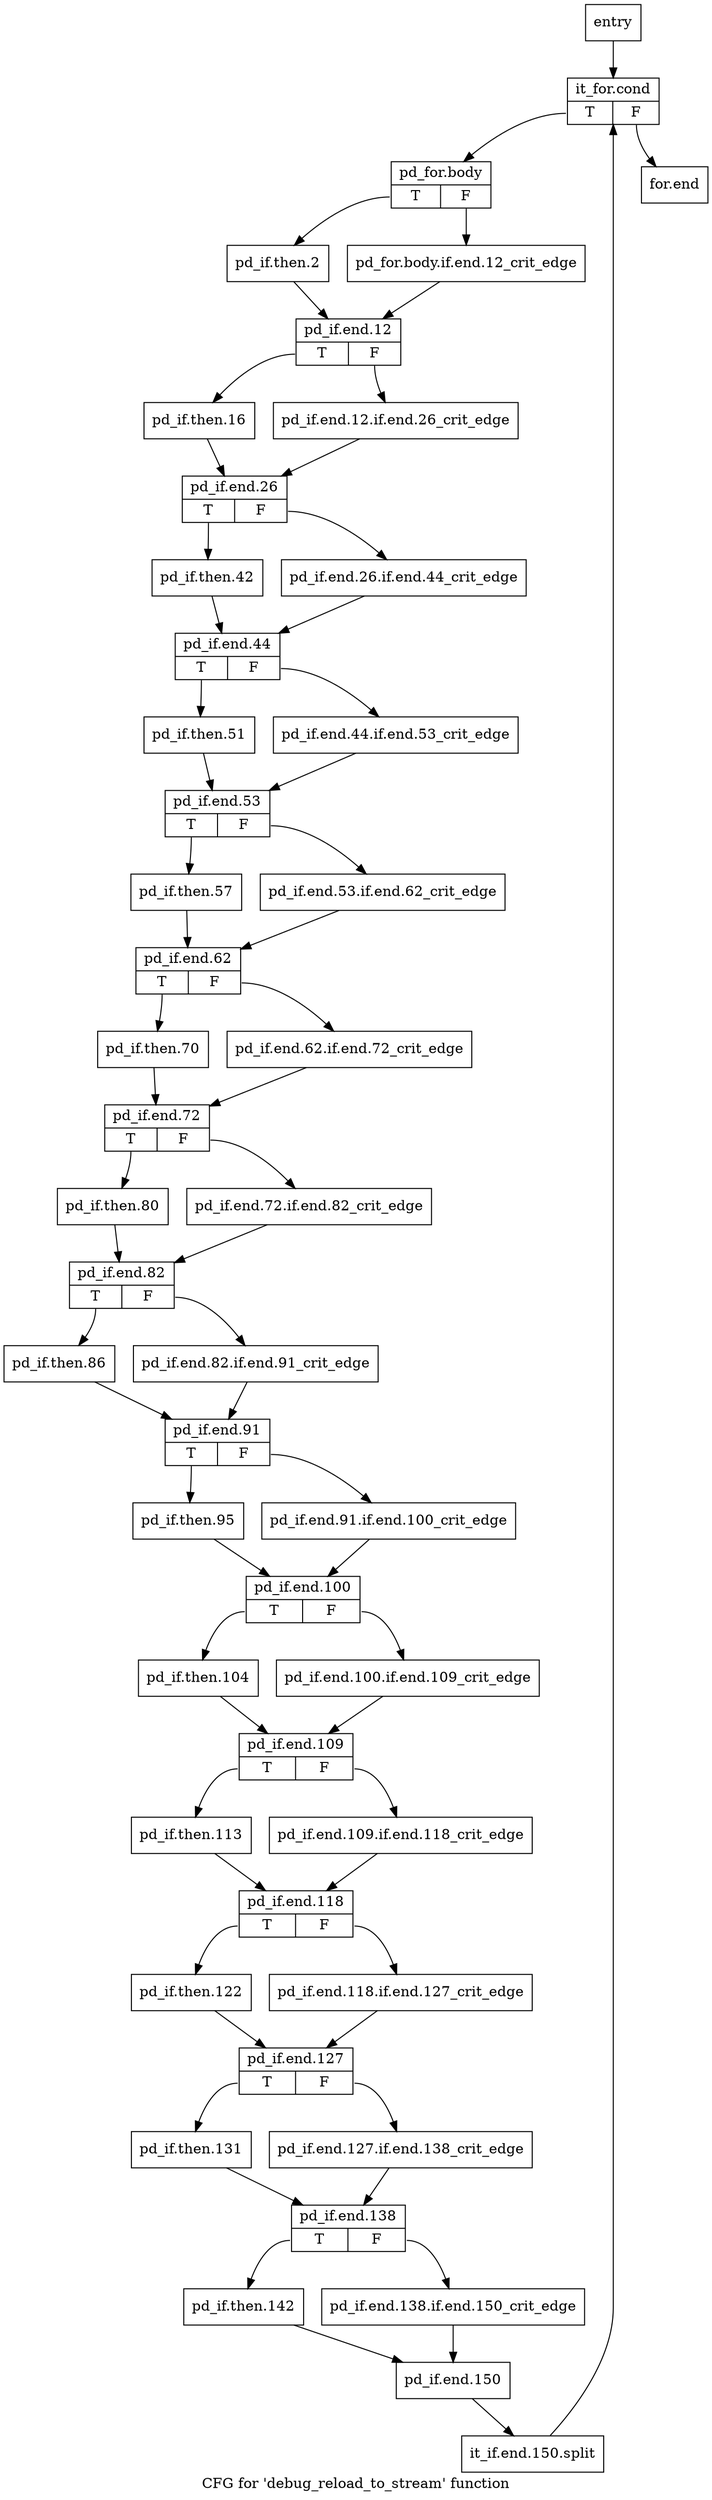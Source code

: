 digraph "CFG for 'debug_reload_to_stream' function" {
	label="CFG for 'debug_reload_to_stream' function";

	Node0x894bad0 [shape=record,label="{entry}"];
	Node0x894bad0 -> Node0x894bb20;
	Node0x894bb20 [shape=record,label="{it_for.cond|{<s0>T|<s1>F}}"];
	Node0x894bb20:s0 -> Node0x8951d80;
	Node0x894bb20:s1 -> Node0x8953e00;
	Node0x8951d80 [shape=record,label="{pd_for.body|{<s0>T|<s1>F}}"];
	Node0x8951d80:s0 -> Node0x8951e20;
	Node0x8951d80:s1 -> Node0x8951dd0;
	Node0x8951dd0 [shape=record,label="{pd_for.body.if.end.12_crit_edge}"];
	Node0x8951dd0 -> Node0x8951e70;
	Node0x8951e20 [shape=record,label="{pd_if.then.2}"];
	Node0x8951e20 -> Node0x8951e70;
	Node0x8951e70 [shape=record,label="{pd_if.end.12|{<s0>T|<s1>F}}"];
	Node0x8951e70:s0 -> Node0x8953220;
	Node0x8951e70:s1 -> Node0x89531d0;
	Node0x89531d0 [shape=record,label="{pd_if.end.12.if.end.26_crit_edge}"];
	Node0x89531d0 -> Node0x8953270;
	Node0x8953220 [shape=record,label="{pd_if.then.16}"];
	Node0x8953220 -> Node0x8953270;
	Node0x8953270 [shape=record,label="{pd_if.end.26|{<s0>T|<s1>F}}"];
	Node0x8953270:s0 -> Node0x8953310;
	Node0x8953270:s1 -> Node0x89532c0;
	Node0x89532c0 [shape=record,label="{pd_if.end.26.if.end.44_crit_edge}"];
	Node0x89532c0 -> Node0x8953360;
	Node0x8953310 [shape=record,label="{pd_if.then.42}"];
	Node0x8953310 -> Node0x8953360;
	Node0x8953360 [shape=record,label="{pd_if.end.44|{<s0>T|<s1>F}}"];
	Node0x8953360:s0 -> Node0x8953400;
	Node0x8953360:s1 -> Node0x89533b0;
	Node0x89533b0 [shape=record,label="{pd_if.end.44.if.end.53_crit_edge}"];
	Node0x89533b0 -> Node0x8953450;
	Node0x8953400 [shape=record,label="{pd_if.then.51}"];
	Node0x8953400 -> Node0x8953450;
	Node0x8953450 [shape=record,label="{pd_if.end.53|{<s0>T|<s1>F}}"];
	Node0x8953450:s0 -> Node0x89534f0;
	Node0x8953450:s1 -> Node0x89534a0;
	Node0x89534a0 [shape=record,label="{pd_if.end.53.if.end.62_crit_edge}"];
	Node0x89534a0 -> Node0x8953540;
	Node0x89534f0 [shape=record,label="{pd_if.then.57}"];
	Node0x89534f0 -> Node0x8953540;
	Node0x8953540 [shape=record,label="{pd_if.end.62|{<s0>T|<s1>F}}"];
	Node0x8953540:s0 -> Node0x89535e0;
	Node0x8953540:s1 -> Node0x8953590;
	Node0x8953590 [shape=record,label="{pd_if.end.62.if.end.72_crit_edge}"];
	Node0x8953590 -> Node0x8953630;
	Node0x89535e0 [shape=record,label="{pd_if.then.70}"];
	Node0x89535e0 -> Node0x8953630;
	Node0x8953630 [shape=record,label="{pd_if.end.72|{<s0>T|<s1>F}}"];
	Node0x8953630:s0 -> Node0x89536d0;
	Node0x8953630:s1 -> Node0x8953680;
	Node0x8953680 [shape=record,label="{pd_if.end.72.if.end.82_crit_edge}"];
	Node0x8953680 -> Node0x8953720;
	Node0x89536d0 [shape=record,label="{pd_if.then.80}"];
	Node0x89536d0 -> Node0x8953720;
	Node0x8953720 [shape=record,label="{pd_if.end.82|{<s0>T|<s1>F}}"];
	Node0x8953720:s0 -> Node0x89537c0;
	Node0x8953720:s1 -> Node0x8953770;
	Node0x8953770 [shape=record,label="{pd_if.end.82.if.end.91_crit_edge}"];
	Node0x8953770 -> Node0x8953810;
	Node0x89537c0 [shape=record,label="{pd_if.then.86}"];
	Node0x89537c0 -> Node0x8953810;
	Node0x8953810 [shape=record,label="{pd_if.end.91|{<s0>T|<s1>F}}"];
	Node0x8953810:s0 -> Node0x89538b0;
	Node0x8953810:s1 -> Node0x8953860;
	Node0x8953860 [shape=record,label="{pd_if.end.91.if.end.100_crit_edge}"];
	Node0x8953860 -> Node0x8953900;
	Node0x89538b0 [shape=record,label="{pd_if.then.95}"];
	Node0x89538b0 -> Node0x8953900;
	Node0x8953900 [shape=record,label="{pd_if.end.100|{<s0>T|<s1>F}}"];
	Node0x8953900:s0 -> Node0x89539a0;
	Node0x8953900:s1 -> Node0x8953950;
	Node0x8953950 [shape=record,label="{pd_if.end.100.if.end.109_crit_edge}"];
	Node0x8953950 -> Node0x89539f0;
	Node0x89539a0 [shape=record,label="{pd_if.then.104}"];
	Node0x89539a0 -> Node0x89539f0;
	Node0x89539f0 [shape=record,label="{pd_if.end.109|{<s0>T|<s1>F}}"];
	Node0x89539f0:s0 -> Node0x8953a90;
	Node0x89539f0:s1 -> Node0x8953a40;
	Node0x8953a40 [shape=record,label="{pd_if.end.109.if.end.118_crit_edge}"];
	Node0x8953a40 -> Node0x8953ae0;
	Node0x8953a90 [shape=record,label="{pd_if.then.113}"];
	Node0x8953a90 -> Node0x8953ae0;
	Node0x8953ae0 [shape=record,label="{pd_if.end.118|{<s0>T|<s1>F}}"];
	Node0x8953ae0:s0 -> Node0x8953b80;
	Node0x8953ae0:s1 -> Node0x8953b30;
	Node0x8953b30 [shape=record,label="{pd_if.end.118.if.end.127_crit_edge}"];
	Node0x8953b30 -> Node0x8953bd0;
	Node0x8953b80 [shape=record,label="{pd_if.then.122}"];
	Node0x8953b80 -> Node0x8953bd0;
	Node0x8953bd0 [shape=record,label="{pd_if.end.127|{<s0>T|<s1>F}}"];
	Node0x8953bd0:s0 -> Node0x8953c70;
	Node0x8953bd0:s1 -> Node0x8953c20;
	Node0x8953c20 [shape=record,label="{pd_if.end.127.if.end.138_crit_edge}"];
	Node0x8953c20 -> Node0x8953cc0;
	Node0x8953c70 [shape=record,label="{pd_if.then.131}"];
	Node0x8953c70 -> Node0x8953cc0;
	Node0x8953cc0 [shape=record,label="{pd_if.end.138|{<s0>T|<s1>F}}"];
	Node0x8953cc0:s0 -> Node0x8953d60;
	Node0x8953cc0:s1 -> Node0x8953d10;
	Node0x8953d10 [shape=record,label="{pd_if.end.138.if.end.150_crit_edge}"];
	Node0x8953d10 -> Node0x8953db0;
	Node0x8953d60 [shape=record,label="{pd_if.then.142}"];
	Node0x8953d60 -> Node0x8953db0;
	Node0x8953db0 [shape=record,label="{pd_if.end.150}"];
	Node0x8953db0 -> Node0xdf6db80;
	Node0xdf6db80 [shape=record,label="{it_if.end.150.split}"];
	Node0xdf6db80 -> Node0x894bb20;
	Node0x8953e00 [shape=record,label="{for.end}"];
}
